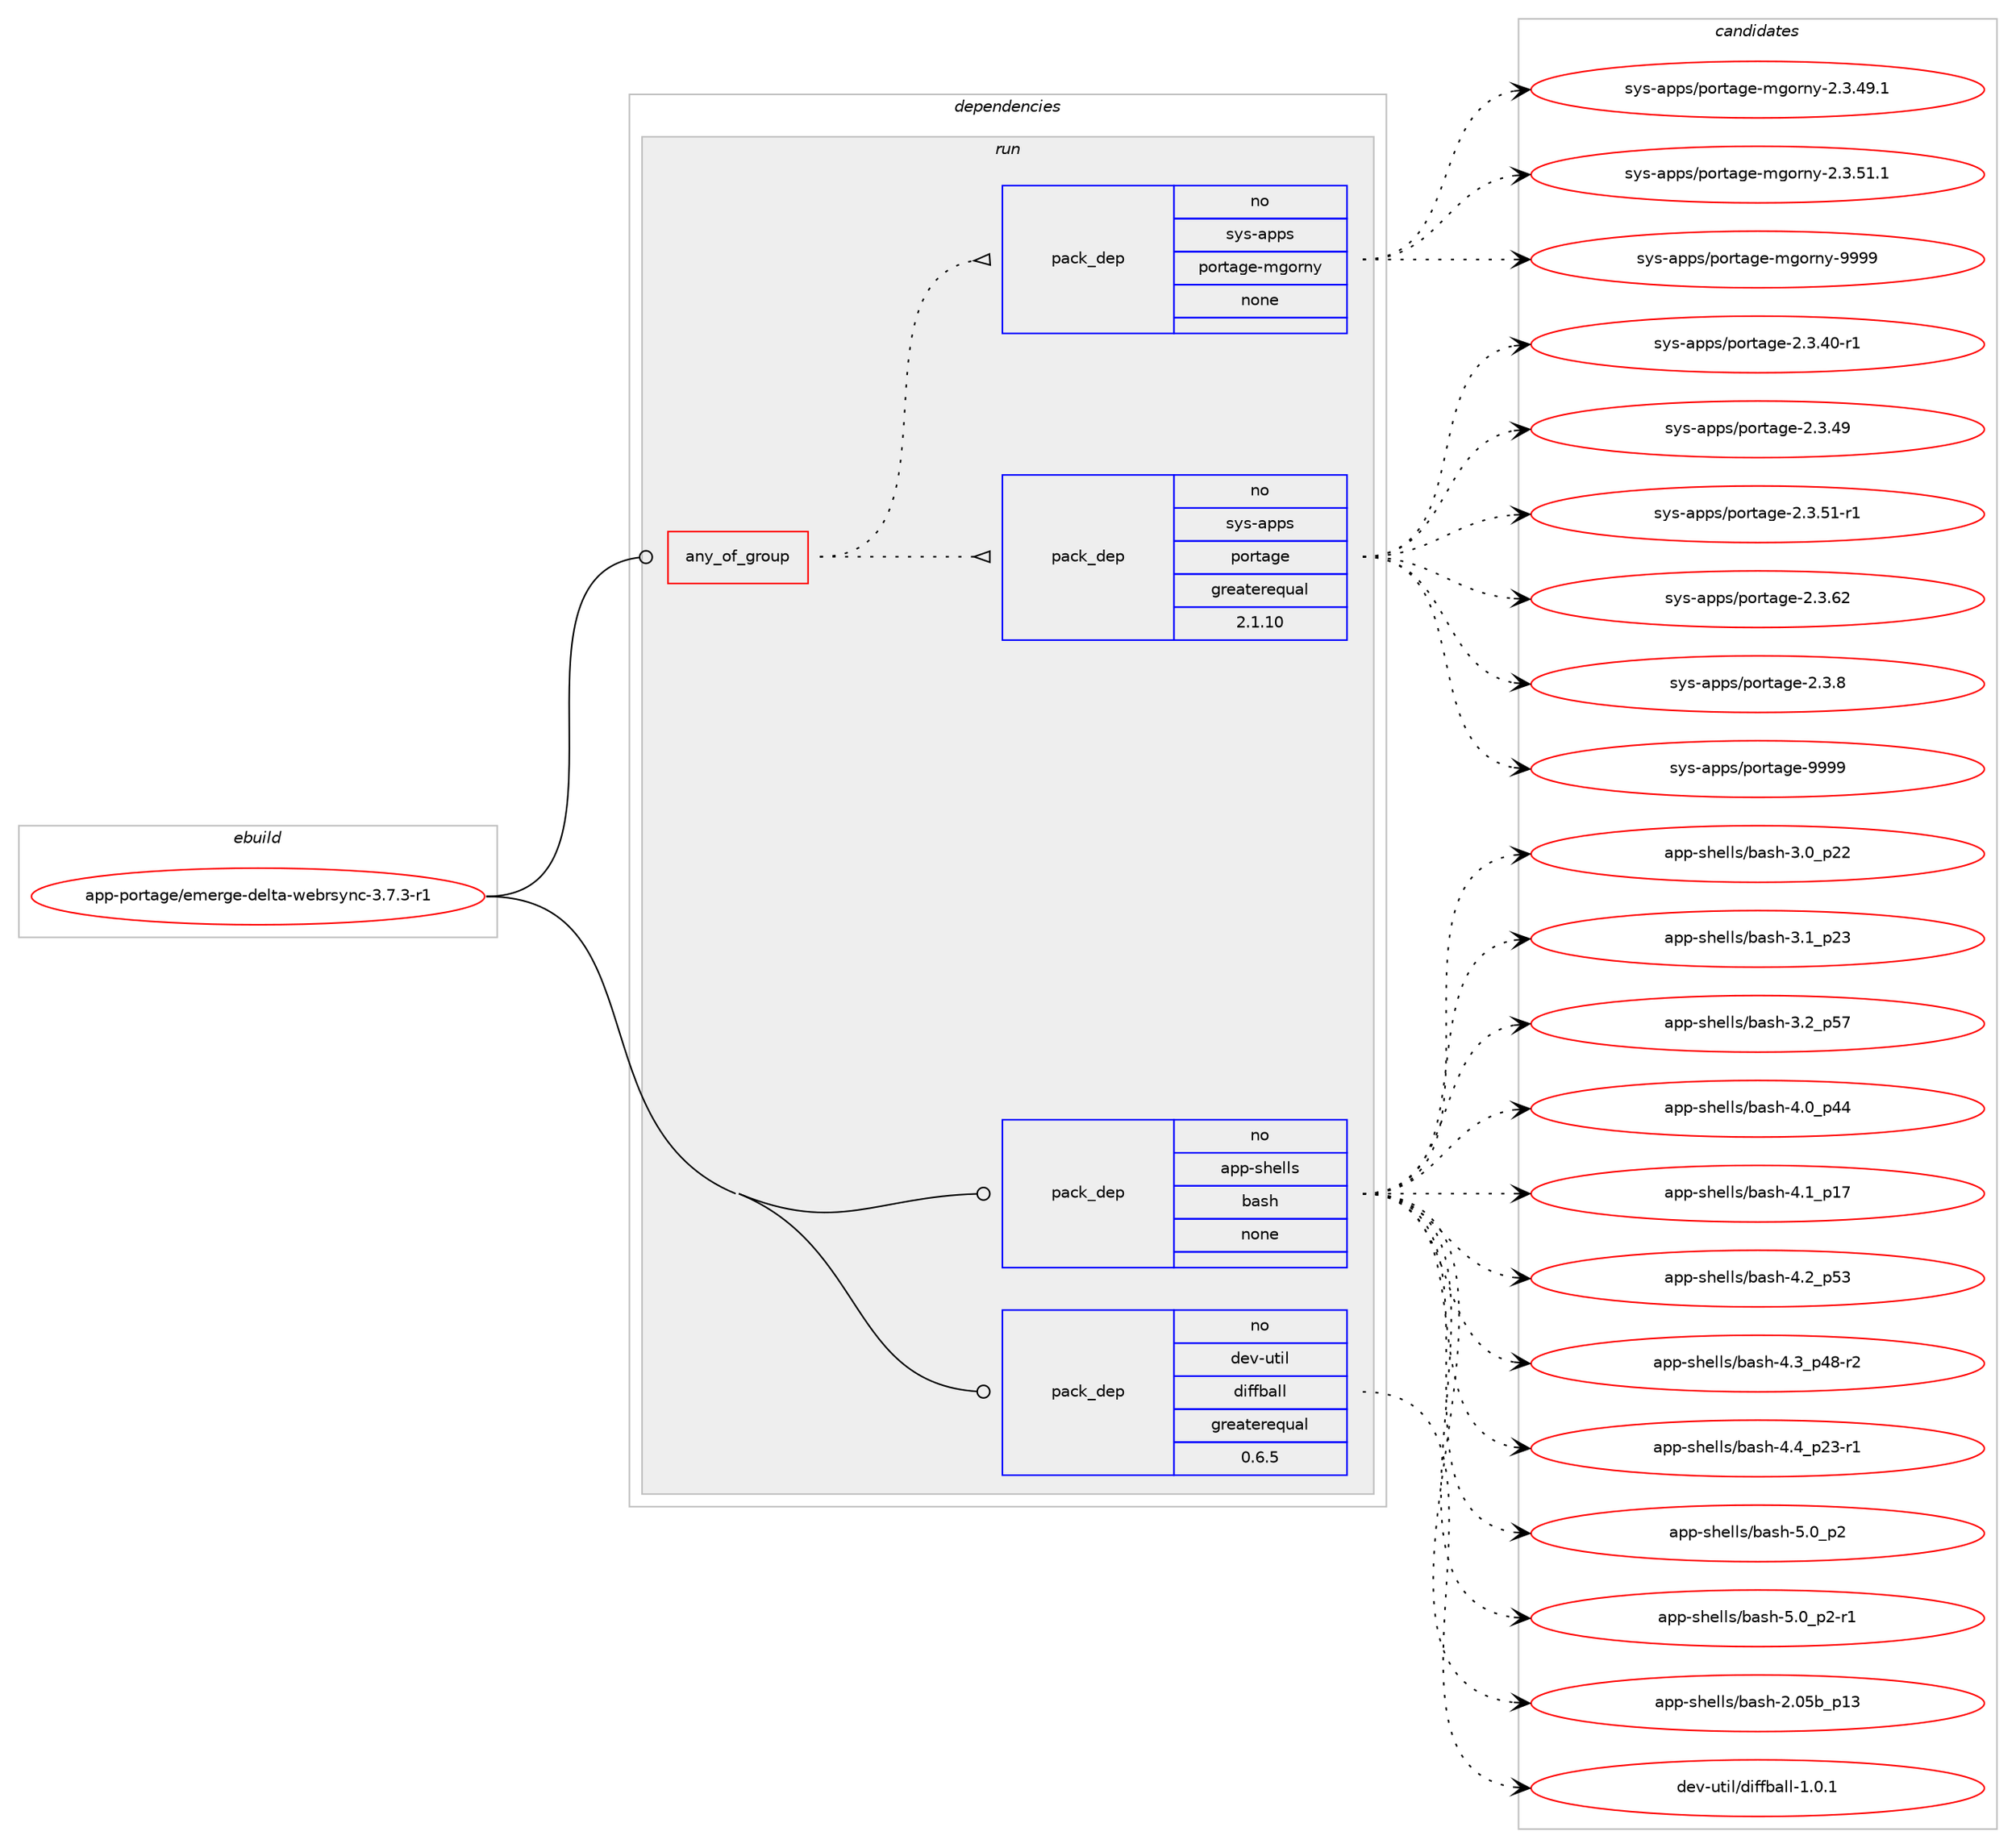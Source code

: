 digraph prolog {

# *************
# Graph options
# *************

newrank=true;
concentrate=true;
compound=true;
graph [rankdir=LR,fontname=Helvetica,fontsize=10,ranksep=1.5];#, ranksep=2.5, nodesep=0.2];
edge  [arrowhead=vee];
node  [fontname=Helvetica,fontsize=10];

# **********
# The ebuild
# **********

subgraph cluster_leftcol {
color=gray;
rank=same;
label=<<i>ebuild</i>>;
id [label="app-portage/emerge-delta-webrsync-3.7.3-r1", color=red, width=4, href="../app-portage/emerge-delta-webrsync-3.7.3-r1.svg"];
}

# ****************
# The dependencies
# ****************

subgraph cluster_midcol {
color=gray;
label=<<i>dependencies</i>>;
subgraph cluster_compile {
fillcolor="#eeeeee";
style=filled;
label=<<i>compile</i>>;
}
subgraph cluster_compileandrun {
fillcolor="#eeeeee";
style=filled;
label=<<i>compile and run</i>>;
}
subgraph cluster_run {
fillcolor="#eeeeee";
style=filled;
label=<<i>run</i>>;
subgraph any19827 {
dependency1305341 [label=<<TABLE BORDER="0" CELLBORDER="1" CELLSPACING="0" CELLPADDING="4"><TR><TD CELLPADDING="10">any_of_group</TD></TR></TABLE>>, shape=none, color=red];subgraph pack930326 {
dependency1305342 [label=<<TABLE BORDER="0" CELLBORDER="1" CELLSPACING="0" CELLPADDING="4" WIDTH="220"><TR><TD ROWSPAN="6" CELLPADDING="30">pack_dep</TD></TR><TR><TD WIDTH="110">no</TD></TR><TR><TD>sys-apps</TD></TR><TR><TD>portage</TD></TR><TR><TD>greaterequal</TD></TR><TR><TD>2.1.10</TD></TR></TABLE>>, shape=none, color=blue];
}
dependency1305341:e -> dependency1305342:w [weight=20,style="dotted",arrowhead="oinv"];
subgraph pack930327 {
dependency1305343 [label=<<TABLE BORDER="0" CELLBORDER="1" CELLSPACING="0" CELLPADDING="4" WIDTH="220"><TR><TD ROWSPAN="6" CELLPADDING="30">pack_dep</TD></TR><TR><TD WIDTH="110">no</TD></TR><TR><TD>sys-apps</TD></TR><TR><TD>portage-mgorny</TD></TR><TR><TD>none</TD></TR><TR><TD></TD></TR></TABLE>>, shape=none, color=blue];
}
dependency1305341:e -> dependency1305343:w [weight=20,style="dotted",arrowhead="oinv"];
}
id:e -> dependency1305341:w [weight=20,style="solid",arrowhead="odot"];
subgraph pack930328 {
dependency1305344 [label=<<TABLE BORDER="0" CELLBORDER="1" CELLSPACING="0" CELLPADDING="4" WIDTH="220"><TR><TD ROWSPAN="6" CELLPADDING="30">pack_dep</TD></TR><TR><TD WIDTH="110">no</TD></TR><TR><TD>app-shells</TD></TR><TR><TD>bash</TD></TR><TR><TD>none</TD></TR><TR><TD></TD></TR></TABLE>>, shape=none, color=blue];
}
id:e -> dependency1305344:w [weight=20,style="solid",arrowhead="odot"];
subgraph pack930329 {
dependency1305345 [label=<<TABLE BORDER="0" CELLBORDER="1" CELLSPACING="0" CELLPADDING="4" WIDTH="220"><TR><TD ROWSPAN="6" CELLPADDING="30">pack_dep</TD></TR><TR><TD WIDTH="110">no</TD></TR><TR><TD>dev-util</TD></TR><TR><TD>diffball</TD></TR><TR><TD>greaterequal</TD></TR><TR><TD>0.6.5</TD></TR></TABLE>>, shape=none, color=blue];
}
id:e -> dependency1305345:w [weight=20,style="solid",arrowhead="odot"];
}
}

# **************
# The candidates
# **************

subgraph cluster_choices {
rank=same;
color=gray;
label=<<i>candidates</i>>;

subgraph choice930326 {
color=black;
nodesep=1;
choice11512111545971121121154711211111411697103101455046514652484511449 [label="sys-apps/portage-2.3.40-r1", color=red, width=4,href="../sys-apps/portage-2.3.40-r1.svg"];
choice1151211154597112112115471121111141169710310145504651465257 [label="sys-apps/portage-2.3.49", color=red, width=4,href="../sys-apps/portage-2.3.49.svg"];
choice11512111545971121121154711211111411697103101455046514653494511449 [label="sys-apps/portage-2.3.51-r1", color=red, width=4,href="../sys-apps/portage-2.3.51-r1.svg"];
choice1151211154597112112115471121111141169710310145504651465450 [label="sys-apps/portage-2.3.62", color=red, width=4,href="../sys-apps/portage-2.3.62.svg"];
choice11512111545971121121154711211111411697103101455046514656 [label="sys-apps/portage-2.3.8", color=red, width=4,href="../sys-apps/portage-2.3.8.svg"];
choice115121115459711211211547112111114116971031014557575757 [label="sys-apps/portage-9999", color=red, width=4,href="../sys-apps/portage-9999.svg"];
dependency1305342:e -> choice11512111545971121121154711211111411697103101455046514652484511449:w [style=dotted,weight="100"];
dependency1305342:e -> choice1151211154597112112115471121111141169710310145504651465257:w [style=dotted,weight="100"];
dependency1305342:e -> choice11512111545971121121154711211111411697103101455046514653494511449:w [style=dotted,weight="100"];
dependency1305342:e -> choice1151211154597112112115471121111141169710310145504651465450:w [style=dotted,weight="100"];
dependency1305342:e -> choice11512111545971121121154711211111411697103101455046514656:w [style=dotted,weight="100"];
dependency1305342:e -> choice115121115459711211211547112111114116971031014557575757:w [style=dotted,weight="100"];
}
subgraph choice930327 {
color=black;
nodesep=1;
choice1151211154597112112115471121111141169710310145109103111114110121455046514652574649 [label="sys-apps/portage-mgorny-2.3.49.1", color=red, width=4,href="../sys-apps/portage-mgorny-2.3.49.1.svg"];
choice1151211154597112112115471121111141169710310145109103111114110121455046514653494649 [label="sys-apps/portage-mgorny-2.3.51.1", color=red, width=4,href="../sys-apps/portage-mgorny-2.3.51.1.svg"];
choice11512111545971121121154711211111411697103101451091031111141101214557575757 [label="sys-apps/portage-mgorny-9999", color=red, width=4,href="../sys-apps/portage-mgorny-9999.svg"];
dependency1305343:e -> choice1151211154597112112115471121111141169710310145109103111114110121455046514652574649:w [style=dotted,weight="100"];
dependency1305343:e -> choice1151211154597112112115471121111141169710310145109103111114110121455046514653494649:w [style=dotted,weight="100"];
dependency1305343:e -> choice11512111545971121121154711211111411697103101451091031111141101214557575757:w [style=dotted,weight="100"];
}
subgraph choice930328 {
color=black;
nodesep=1;
choice9711211245115104101108108115479897115104455046485398951124951 [label="app-shells/bash-2.05b_p13", color=red, width=4,href="../app-shells/bash-2.05b_p13.svg"];
choice971121124511510410110810811547989711510445514648951125050 [label="app-shells/bash-3.0_p22", color=red, width=4,href="../app-shells/bash-3.0_p22.svg"];
choice971121124511510410110810811547989711510445514649951125051 [label="app-shells/bash-3.1_p23", color=red, width=4,href="../app-shells/bash-3.1_p23.svg"];
choice971121124511510410110810811547989711510445514650951125355 [label="app-shells/bash-3.2_p57", color=red, width=4,href="../app-shells/bash-3.2_p57.svg"];
choice971121124511510410110810811547989711510445524648951125252 [label="app-shells/bash-4.0_p44", color=red, width=4,href="../app-shells/bash-4.0_p44.svg"];
choice971121124511510410110810811547989711510445524649951124955 [label="app-shells/bash-4.1_p17", color=red, width=4,href="../app-shells/bash-4.1_p17.svg"];
choice971121124511510410110810811547989711510445524650951125351 [label="app-shells/bash-4.2_p53", color=red, width=4,href="../app-shells/bash-4.2_p53.svg"];
choice9711211245115104101108108115479897115104455246519511252564511450 [label="app-shells/bash-4.3_p48-r2", color=red, width=4,href="../app-shells/bash-4.3_p48-r2.svg"];
choice9711211245115104101108108115479897115104455246529511250514511449 [label="app-shells/bash-4.4_p23-r1", color=red, width=4,href="../app-shells/bash-4.4_p23-r1.svg"];
choice9711211245115104101108108115479897115104455346489511250 [label="app-shells/bash-5.0_p2", color=red, width=4,href="../app-shells/bash-5.0_p2.svg"];
choice97112112451151041011081081154798971151044553464895112504511449 [label="app-shells/bash-5.0_p2-r1", color=red, width=4,href="../app-shells/bash-5.0_p2-r1.svg"];
dependency1305344:e -> choice9711211245115104101108108115479897115104455046485398951124951:w [style=dotted,weight="100"];
dependency1305344:e -> choice971121124511510410110810811547989711510445514648951125050:w [style=dotted,weight="100"];
dependency1305344:e -> choice971121124511510410110810811547989711510445514649951125051:w [style=dotted,weight="100"];
dependency1305344:e -> choice971121124511510410110810811547989711510445514650951125355:w [style=dotted,weight="100"];
dependency1305344:e -> choice971121124511510410110810811547989711510445524648951125252:w [style=dotted,weight="100"];
dependency1305344:e -> choice971121124511510410110810811547989711510445524649951124955:w [style=dotted,weight="100"];
dependency1305344:e -> choice971121124511510410110810811547989711510445524650951125351:w [style=dotted,weight="100"];
dependency1305344:e -> choice9711211245115104101108108115479897115104455246519511252564511450:w [style=dotted,weight="100"];
dependency1305344:e -> choice9711211245115104101108108115479897115104455246529511250514511449:w [style=dotted,weight="100"];
dependency1305344:e -> choice9711211245115104101108108115479897115104455346489511250:w [style=dotted,weight="100"];
dependency1305344:e -> choice97112112451151041011081081154798971151044553464895112504511449:w [style=dotted,weight="100"];
}
subgraph choice930329 {
color=black;
nodesep=1;
choice10010111845117116105108471001051021029897108108454946484649 [label="dev-util/diffball-1.0.1", color=red, width=4,href="../dev-util/diffball-1.0.1.svg"];
dependency1305345:e -> choice10010111845117116105108471001051021029897108108454946484649:w [style=dotted,weight="100"];
}
}

}
